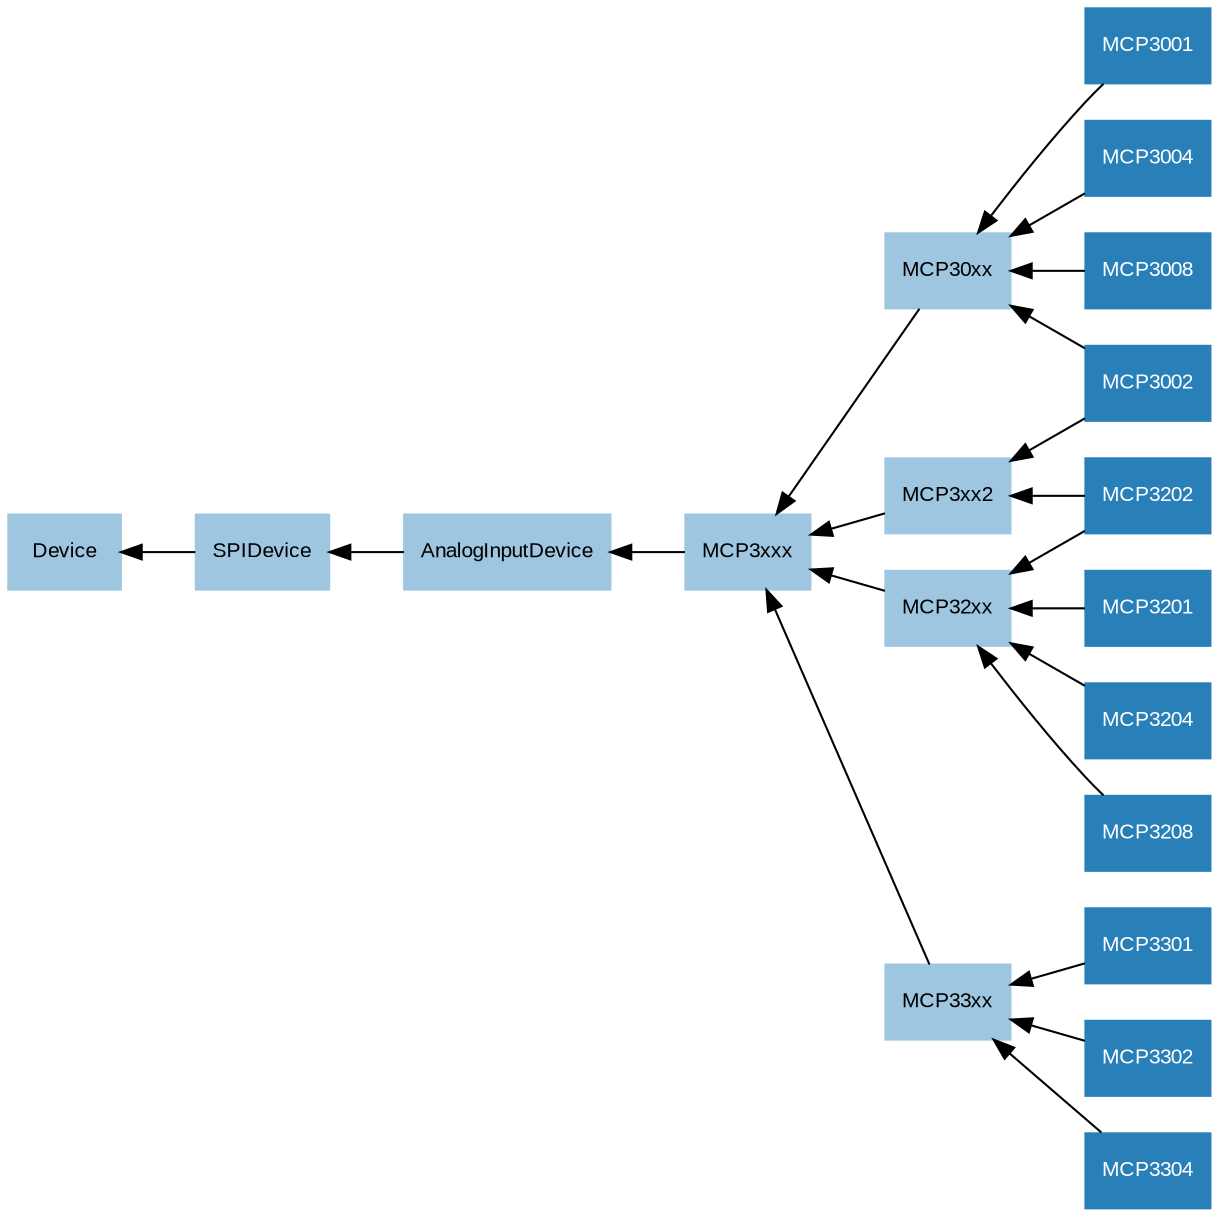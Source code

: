 digraph classes {
    graph [rankdir=RL];
    node [shape=rect, style=filled, fontname=Arial, fontsize=10];
    edge [];

    /* Mixin classes */
    node [color="#c69ee0", fontcolor="#000000"]

    /* Abstract classes */
    node [color="#9ec6e0", fontcolor="#000000"]

    AnalogInputDevice;
    Device;
    MCP30xx;
    MCP32xx;
    MCP33xx;
    MCP3xx2;
    MCP3xxx;
    SPIDevice;

    /* Concrete classes */
    node [color="#2980b9", fontcolor="#ffffff"];

    AnalogInputDevice->SPIDevice;
    MCP3001->MCP30xx;
    MCP3002->MCP30xx;
    MCP3002->MCP3xx2;
    MCP3004->MCP30xx;
    MCP3008->MCP30xx;
    MCP30xx->MCP3xxx;
    MCP3201->MCP32xx;
    MCP3202->MCP32xx;
    MCP3202->MCP3xx2;
    MCP3204->MCP32xx;
    MCP3208->MCP32xx;
    MCP32xx->MCP3xxx;
    MCP3301->MCP33xx;
    MCP3302->MCP33xx;
    MCP3304->MCP33xx;
    MCP33xx->MCP3xxx;
    MCP3xx2->MCP3xxx;
    MCP3xxx->AnalogInputDevice;
    SPIDevice->Device;
}
